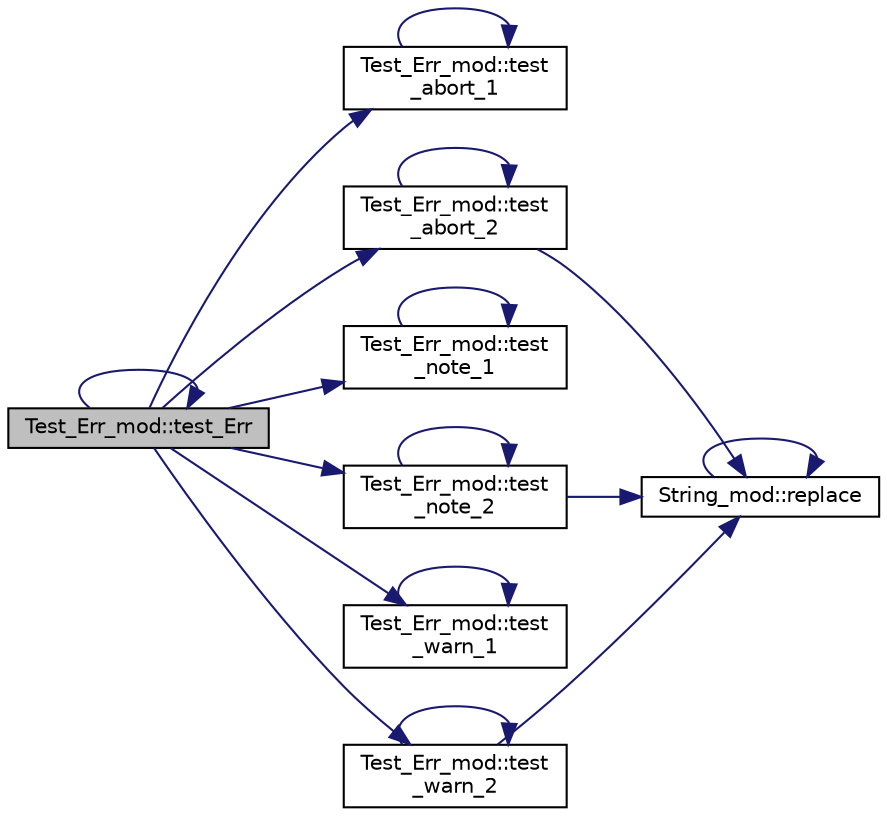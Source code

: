 digraph "Test_Err_mod::test_Err"
{
 // LATEX_PDF_SIZE
  edge [fontname="Helvetica",fontsize="10",labelfontname="Helvetica",labelfontsize="10"];
  node [fontname="Helvetica",fontsize="10",shape=record];
  rankdir="LR";
  Node1 [label="Test_Err_mod::test_Err",height=0.2,width=0.4,color="black", fillcolor="grey75", style="filled", fontcolor="black",tooltip=" "];
  Node1 -> Node2 [color="midnightblue",fontsize="10",style="solid",fontname="Helvetica"];
  Node2 [label="Test_Err_mod::test\l_abort_1",height=0.2,width=0.4,color="black", fillcolor="white", style="filled",URL="$namespaceTest__Err__mod.html#a1b4a83cfa96a049dce6c96af0cff2e1f",tooltip=" "];
  Node2 -> Node2 [color="midnightblue",fontsize="10",style="solid",fontname="Helvetica"];
  Node1 -> Node3 [color="midnightblue",fontsize="10",style="solid",fontname="Helvetica"];
  Node3 [label="Test_Err_mod::test\l_abort_2",height=0.2,width=0.4,color="black", fillcolor="white", style="filled",URL="$namespaceTest__Err__mod.html#a09272d12b00032c386eb47831510e05b",tooltip="Test the effects of an input non-null error code Errstat. Test the effects of missing arguments prefi..."];
  Node3 -> Node4 [color="midnightblue",fontsize="10",style="solid",fontname="Helvetica"];
  Node4 [label="String_mod::replace",height=0.2,width=0.4,color="black", fillcolor="white", style="filled",URL="$namespaceString__mod.html#adf2d0a723b9b74a97f7f50bc9fb1149a",tooltip="Replace all instances of the input search assumed-size character vector in the input value assumed-si..."];
  Node4 -> Node4 [color="midnightblue",fontsize="10",style="solid",fontname="Helvetica"];
  Node3 -> Node3 [color="midnightblue",fontsize="10",style="solid",fontname="Helvetica"];
  Node1 -> Node1 [color="midnightblue",fontsize="10",style="solid",fontname="Helvetica"];
  Node1 -> Node5 [color="midnightblue",fontsize="10",style="solid",fontname="Helvetica"];
  Node5 [label="Test_Err_mod::test\l_note_1",height=0.2,width=0.4,color="black", fillcolor="white", style="filled",URL="$namespaceTest__Err__mod.html#ac8a79a1f4667eae148d70eae0fea88d7",tooltip=" "];
  Node5 -> Node5 [color="midnightblue",fontsize="10",style="solid",fontname="Helvetica"];
  Node1 -> Node6 [color="midnightblue",fontsize="10",style="solid",fontname="Helvetica"];
  Node6 [label="Test_Err_mod::test\l_note_2",height=0.2,width=0.4,color="black", fillcolor="white", style="filled",URL="$namespaceTest__Err__mod.html#a65a787dd964501d717ed38c04c481299",tooltip=" "];
  Node6 -> Node4 [color="midnightblue",fontsize="10",style="solid",fontname="Helvetica"];
  Node6 -> Node6 [color="midnightblue",fontsize="10",style="solid",fontname="Helvetica"];
  Node1 -> Node7 [color="midnightblue",fontsize="10",style="solid",fontname="Helvetica"];
  Node7 [label="Test_Err_mod::test\l_warn_1",height=0.2,width=0.4,color="black", fillcolor="white", style="filled",URL="$namespaceTest__Err__mod.html#aa3691c9a3d2127939017aff6bd2b4ca1",tooltip=" "];
  Node7 -> Node7 [color="midnightblue",fontsize="10",style="solid",fontname="Helvetica"];
  Node1 -> Node8 [color="midnightblue",fontsize="10",style="solid",fontname="Helvetica"];
  Node8 [label="Test_Err_mod::test\l_warn_2",height=0.2,width=0.4,color="black", fillcolor="white", style="filled",URL="$namespaceTest__Err__mod.html#aa9136a2bdbf899008e6aba0424eaad61",tooltip=" "];
  Node8 -> Node4 [color="midnightblue",fontsize="10",style="solid",fontname="Helvetica"];
  Node8 -> Node8 [color="midnightblue",fontsize="10",style="solid",fontname="Helvetica"];
}
